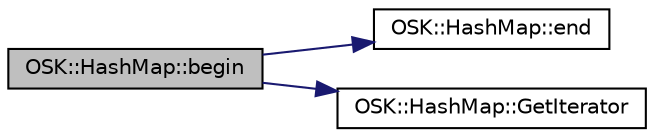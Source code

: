 digraph "OSK::HashMap::begin"
{
 // LATEX_PDF_SIZE
  edge [fontname="Helvetica",fontsize="10",labelfontname="Helvetica",labelfontsize="10"];
  node [fontname="Helvetica",fontsize="10",shape=record];
  rankdir="LR";
  Node1 [label="OSK::HashMap::begin",height=0.2,width=0.4,color="black", fillcolor="grey75", style="filled", fontcolor="black",tooltip="Devuelve un iterador que apunta a la primera pareja."];
  Node1 -> Node2 [color="midnightblue",fontsize="10",style="solid",fontname="Helvetica"];
  Node2 [label="OSK::HashMap::end",height=0.2,width=0.4,color="black", fillcolor="white", style="filled",URL="$class_o_s_k_1_1_hash_map.html#a0e08b4430ff64194bd6f8a0209a00449",tooltip="Devuelve un iterador vacío."];
  Node1 -> Node3 [color="midnightblue",fontsize="10",style="solid",fontname="Helvetica"];
  Node3 [label="OSK::HashMap::GetIterator",height=0.2,width=0.4,color="black", fillcolor="white", style="filled",URL="$class_o_s_k_1_1_hash_map.html#aa9668747767e3460d66b72e4e2f9edd1",tooltip="Devuelve un iterador apuntando a la pareja en el cubo y en la posición dadas."];
}
